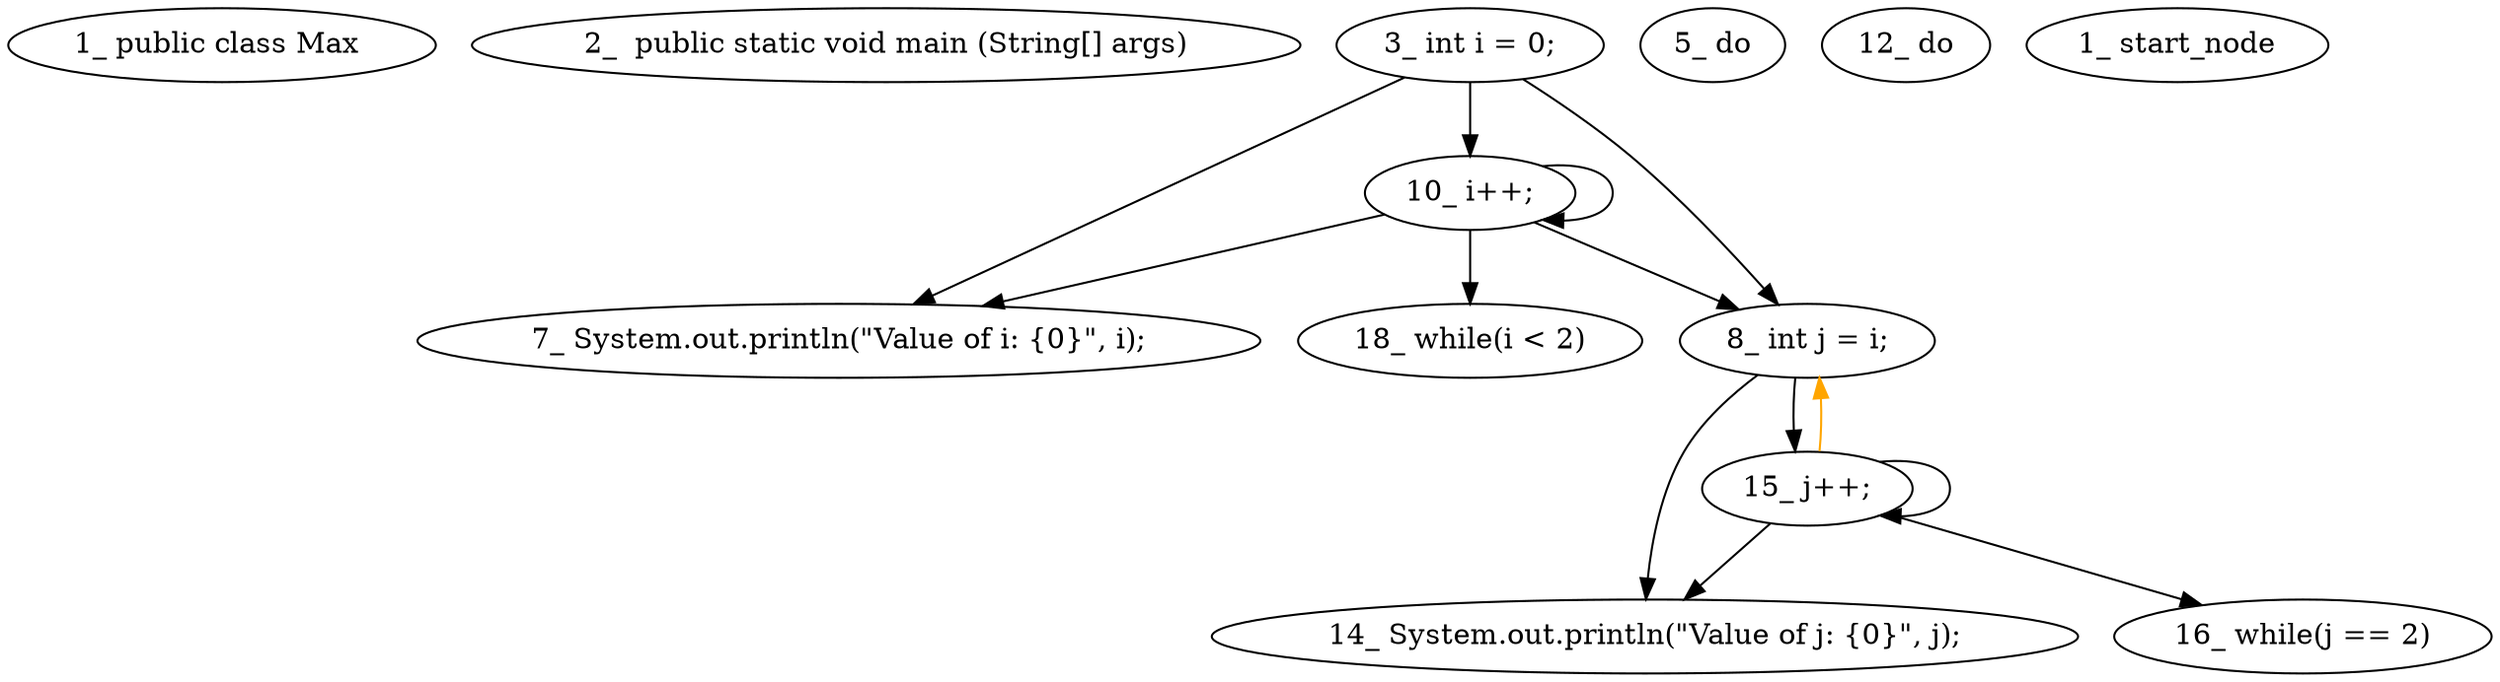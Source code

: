 digraph  {
6 [label="1_\ public\ class\ Max\ ", type_label=class_declaration];
10 [label="2_\ \ public\ static\ void\ main\ \(String\[\]\ args\)", type_label=method_declaration];
21 [label="3_\ int\ i\ =\ 0;", type_label=expression_statement];
26 [label="5_\ do", type_label=do];
28 [label="7_\ System\.out\.println\(\"Value\ of\ i:\ \{0\}\",\ i\);", type_label=expression_statement];
37 [label="8_\ int\ j\ =\ i;", type_label=expression_statement];
42 [label="10_\ i\+\+;", type_label=expression_statement];
45 [label="12_\ do", type_label=do];
47 [label="14_\ System\.out\.println\(\"Value\ of\ j:\ \{0\}\",\ j\);", type_label=expression_statement];
56 [label="15_\ j\+\+;", type_label=expression_statement];
59 [label="16_\ while\(j\ ==\ 2\)", type_label=while];
63 [label="18_\ while\(i\ <\ 2\)", type_label=while];
1 [label="1_\ start_node", type_label=start];
21 -> 28  [key=0, used_def=i];
21 -> 37  [key=0, used_def=i];
21 -> 42  [key=0, used_def=i];
37 -> 47  [key=0, used_def=j];
37 -> 56  [key=0, used_def=j];
42 -> 28  [key=0, used_def=i];
42 -> 37  [key=0, used_def=i];
42 -> 42  [key=0, used_def=i];
42 -> 63  [key=0, used_def=i];
56 -> 37  [color=orange, key=0];
56 -> 47  [key=0, used_def=j];
56 -> 56  [key=0, used_def=j];
56 -> 59  [key=0, used_def=j];
}
